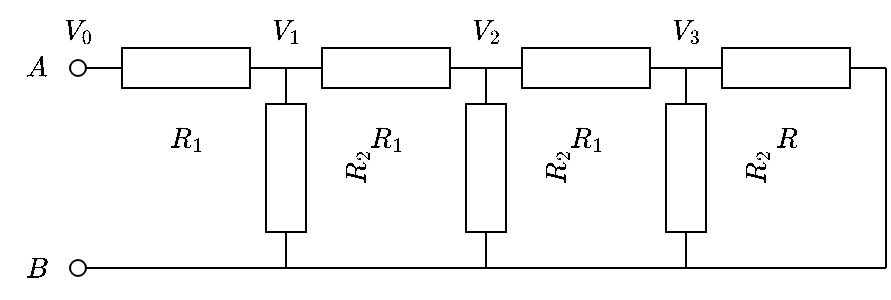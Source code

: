 <mxfile version="18.1.3" type="device"><diagram id="_0CKEwZX5Vqr4jONf-p2" name="Page-1"><mxGraphModel dx="507" dy="411" grid="1" gridSize="10" guides="1" tooltips="1" connect="1" arrows="1" fold="1" page="1" pageScale="1" pageWidth="827" pageHeight="1169" math="1" shadow="0"><root><mxCell id="0"/><mxCell id="1" parent="0"/><mxCell id="A672t0yAwzcUAtvKQA1J-1" value="$$R_1$$" style="pointerEvents=1;verticalLabelPosition=bottom;shadow=0;dashed=0;align=center;html=1;verticalAlign=top;shape=mxgraph.electrical.resistors.resistor_1;" parent="1" vertex="1"><mxGeometry x="190" y="170" width="100" height="20" as="geometry"/></mxCell><mxCell id="A672t0yAwzcUAtvKQA1J-2" value="$$R_2$$" style="pointerEvents=1;verticalLabelPosition=bottom;shadow=0;dashed=0;align=center;html=1;verticalAlign=top;shape=mxgraph.electrical.resistors.resistor_1;rotation=-90;" parent="1" vertex="1"><mxGeometry x="240" y="220" width="100" height="20" as="geometry"/></mxCell><mxCell id="A672t0yAwzcUAtvKQA1J-5" value="$$R$$" style="pointerEvents=1;verticalLabelPosition=bottom;shadow=0;dashed=0;align=center;html=1;verticalAlign=top;shape=mxgraph.electrical.resistors.resistor_1;" parent="1" vertex="1"><mxGeometry x="490" y="170" width="100" height="20" as="geometry"/></mxCell><mxCell id="A672t0yAwzcUAtvKQA1J-7" value="" style="endArrow=none;html=1;rounded=0;entryX=0;entryY=0.5;entryDx=0;entryDy=0;entryPerimeter=0;exitX=0;exitY=0.5;exitDx=0;exitDy=0;exitPerimeter=0;" parent="1" source="A672t0yAwzcUAtvKQA1J-2" edge="1"><mxGeometry width="50" height="50" relative="1" as="geometry"><mxPoint x="390" y="280" as="sourcePoint"/><mxPoint x="590" y="280" as="targetPoint"/></mxGeometry></mxCell><mxCell id="A672t0yAwzcUAtvKQA1J-8" value="" style="ellipse;whiteSpace=wrap;html=1;aspect=fixed;" parent="1" vertex="1"><mxGeometry x="182" y="176" width="8" height="8" as="geometry"/></mxCell><mxCell id="A672t0yAwzcUAtvKQA1J-9" value="" style="ellipse;whiteSpace=wrap;html=1;aspect=fixed;" parent="1" vertex="1"><mxGeometry x="182" y="276" width="8" height="8" as="geometry"/></mxCell><mxCell id="A672t0yAwzcUAtvKQA1J-10" value="" style="endArrow=none;html=1;rounded=0;" parent="1" edge="1"><mxGeometry width="50" height="50" relative="1" as="geometry"><mxPoint x="190" y="280" as="sourcePoint"/><mxPoint x="290" y="280" as="targetPoint"/></mxGeometry></mxCell><mxCell id="A672t0yAwzcUAtvKQA1J-14" value="" style="endArrow=none;html=1;rounded=0;entryX=1;entryY=0.5;entryDx=0;entryDy=0;entryPerimeter=0;" parent="1" target="A672t0yAwzcUAtvKQA1J-5" edge="1"><mxGeometry width="50" height="50" relative="1" as="geometry"><mxPoint x="590" y="280" as="sourcePoint"/><mxPoint x="620" y="310" as="targetPoint"/></mxGeometry></mxCell><mxCell id="A672t0yAwzcUAtvKQA1J-16" value="$$A$$" style="text;html=1;strokeColor=none;fillColor=none;align=center;verticalAlign=middle;whiteSpace=wrap;rounded=0;" parent="1" vertex="1"><mxGeometry x="150" y="165" width="30" height="30" as="geometry"/></mxCell><mxCell id="A672t0yAwzcUAtvKQA1J-17" value="$$B$$" style="text;html=1;strokeColor=none;fillColor=none;align=center;verticalAlign=middle;whiteSpace=wrap;rounded=0;" parent="1" vertex="1"><mxGeometry x="150" y="265" width="30" height="30" as="geometry"/></mxCell><mxCell id="Ube_GKiZBXyvQdTFeRvq-1" value="$$V_0$$" style="text;html=1;strokeColor=none;fillColor=none;align=center;verticalAlign=middle;whiteSpace=wrap;rounded=0;" vertex="1" parent="1"><mxGeometry x="156" y="146" width="60" height="30" as="geometry"/></mxCell><mxCell id="Ube_GKiZBXyvQdTFeRvq-2" value="$$V_1$$" style="text;html=1;strokeColor=none;fillColor=none;align=center;verticalAlign=middle;whiteSpace=wrap;rounded=0;" vertex="1" parent="1"><mxGeometry x="260" y="146" width="60" height="30" as="geometry"/></mxCell><mxCell id="Ube_GKiZBXyvQdTFeRvq-3" value="$$R_1$$" style="pointerEvents=1;verticalLabelPosition=bottom;shadow=0;dashed=0;align=center;html=1;verticalAlign=top;shape=mxgraph.electrical.resistors.resistor_1;" vertex="1" parent="1"><mxGeometry x="290" y="170" width="100" height="20" as="geometry"/></mxCell><mxCell id="Ube_GKiZBXyvQdTFeRvq-4" value="$$R_2$$" style="pointerEvents=1;verticalLabelPosition=bottom;shadow=0;dashed=0;align=center;html=1;verticalAlign=top;shape=mxgraph.electrical.resistors.resistor_1;rotation=-90;" vertex="1" parent="1"><mxGeometry x="340" y="220" width="100" height="20" as="geometry"/></mxCell><mxCell id="Ube_GKiZBXyvQdTFeRvq-5" value="$$V_2$$" style="text;html=1;strokeColor=none;fillColor=none;align=center;verticalAlign=middle;whiteSpace=wrap;rounded=0;" vertex="1" parent="1"><mxGeometry x="360" y="146" width="60" height="30" as="geometry"/></mxCell><mxCell id="Ube_GKiZBXyvQdTFeRvq-6" value="$$R_1$$" style="pointerEvents=1;verticalLabelPosition=bottom;shadow=0;dashed=0;align=center;html=1;verticalAlign=top;shape=mxgraph.electrical.resistors.resistor_1;" vertex="1" parent="1"><mxGeometry x="390" y="170" width="100" height="20" as="geometry"/></mxCell><mxCell id="Ube_GKiZBXyvQdTFeRvq-7" value="$$R_2$$" style="pointerEvents=1;verticalLabelPosition=bottom;shadow=0;dashed=0;align=center;html=1;verticalAlign=top;shape=mxgraph.electrical.resistors.resistor_1;rotation=-90;" vertex="1" parent="1"><mxGeometry x="440" y="220" width="100" height="20" as="geometry"/></mxCell><mxCell id="Ube_GKiZBXyvQdTFeRvq-8" value="$$V_3$$" style="text;html=1;strokeColor=none;fillColor=none;align=center;verticalAlign=middle;whiteSpace=wrap;rounded=0;" vertex="1" parent="1"><mxGeometry x="460" y="146" width="60" height="30" as="geometry"/></mxCell></root></mxGraphModel></diagram></mxfile>